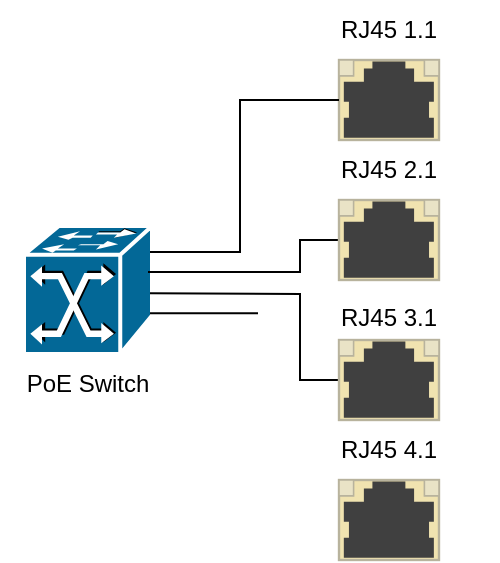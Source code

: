 <mxfile version="24.7.17">
  <diagram name="Seite-1" id="J_cecj8nlEAOPX3EQDfE">
    <mxGraphModel dx="477" dy="253" grid="1" gridSize="10" guides="1" tooltips="1" connect="1" arrows="1" fold="1" page="1" pageScale="1" pageWidth="827" pageHeight="1169" math="0" shadow="0">
      <root>
        <mxCell id="0" />
        <mxCell id="1" parent="0" />
        <mxCell id="JUdulcwFiIQr3jhsynN7-4" value="" style="group" vertex="1" connectable="0" parent="1">
          <mxGeometry x="20" y="243" width="88" height="94" as="geometry" />
        </mxCell>
        <mxCell id="JUdulcwFiIQr3jhsynN7-2" value="" style="shape=mxgraph.cisco.switches.atm_fast_gigabit_etherswitch;sketch=0;html=1;pointerEvents=1;dashed=0;fillColor=#036897;strokeColor=#ffffff;strokeWidth=2;verticalLabelPosition=bottom;verticalAlign=top;align=center;outlineConnect=0;" vertex="1" parent="JUdulcwFiIQr3jhsynN7-4">
          <mxGeometry x="12" width="64" height="64" as="geometry" />
        </mxCell>
        <mxCell id="JUdulcwFiIQr3jhsynN7-3" value="PoE Switch" style="text;html=1;align=center;verticalAlign=middle;whiteSpace=wrap;rounded=0;" vertex="1" parent="JUdulcwFiIQr3jhsynN7-4">
          <mxGeometry y="64" width="88" height="30" as="geometry" />
        </mxCell>
        <mxCell id="JUdulcwFiIQr3jhsynN7-26" value="" style="endArrow=none;html=1;rounded=0;" edge="1" parent="JUdulcwFiIQr3jhsynN7-4">
          <mxGeometry width="50" height="50" relative="1" as="geometry">
            <mxPoint x="75" y="43.57" as="sourcePoint" />
            <mxPoint x="129" y="43.57" as="targetPoint" />
          </mxGeometry>
        </mxCell>
        <mxCell id="JUdulcwFiIQr3jhsynN7-25" value="" style="endArrow=none;html=1;rounded=0;" edge="1" parent="JUdulcwFiIQr3jhsynN7-4" target="JUdulcwFiIQr3jhsynN7-8">
          <mxGeometry width="50" height="50" relative="1" as="geometry">
            <mxPoint x="75" y="33.57" as="sourcePoint" />
            <mxPoint x="129" y="33.57" as="targetPoint" />
            <Array as="points">
              <mxPoint x="150" y="34" />
              <mxPoint x="150" y="77" />
            </Array>
          </mxGeometry>
        </mxCell>
        <mxCell id="JUdulcwFiIQr3jhsynN7-24" value="" style="endArrow=none;html=1;rounded=0;" edge="1" parent="JUdulcwFiIQr3jhsynN7-4" target="JUdulcwFiIQr3jhsynN7-7">
          <mxGeometry width="50" height="50" relative="1" as="geometry">
            <mxPoint x="74" y="23" as="sourcePoint" />
            <mxPoint x="128" y="23" as="targetPoint" />
            <Array as="points">
              <mxPoint x="150" y="23" />
              <mxPoint x="150" y="7" />
            </Array>
          </mxGeometry>
        </mxCell>
        <mxCell id="JUdulcwFiIQr3jhsynN7-6" value="" style="html=1;verticalLabelPosition=bottom;verticalAlign=top;outlineConnect=0;shadow=0;dashed=0;shape=mxgraph.rack.hpe_aruba.switches.rj45_sfp;" vertex="1" parent="1">
          <mxGeometry x="189.5" y="370" width="50" height="40" as="geometry" />
        </mxCell>
        <mxCell id="JUdulcwFiIQr3jhsynN7-7" value="" style="html=1;verticalLabelPosition=bottom;verticalAlign=top;outlineConnect=0;shadow=0;dashed=0;shape=mxgraph.rack.hpe_aruba.switches.rj45_sfp;" vertex="1" parent="1">
          <mxGeometry x="189.5" y="230" width="50" height="40" as="geometry" />
        </mxCell>
        <mxCell id="JUdulcwFiIQr3jhsynN7-8" value="" style="html=1;verticalLabelPosition=bottom;verticalAlign=top;outlineConnect=0;shadow=0;dashed=0;shape=mxgraph.rack.hpe_aruba.switches.rj45_sfp;" vertex="1" parent="1">
          <mxGeometry x="189.5" y="300" width="50" height="40" as="geometry" />
        </mxCell>
        <mxCell id="JUdulcwFiIQr3jhsynN7-10" value="RJ45 2.1" style="text;html=1;align=center;verticalAlign=middle;whiteSpace=wrap;rounded=0;" vertex="1" parent="1">
          <mxGeometry x="160" y="200" width="109" height="30" as="geometry" />
        </mxCell>
        <mxCell id="JUdulcwFiIQr3jhsynN7-11" value="" style="group" vertex="1" connectable="0" parent="1">
          <mxGeometry x="160" y="130" width="109" height="70" as="geometry" />
        </mxCell>
        <mxCell id="JUdulcwFiIQr3jhsynN7-5" value="" style="html=1;verticalLabelPosition=bottom;verticalAlign=top;outlineConnect=0;shadow=0;dashed=0;shape=mxgraph.rack.hpe_aruba.switches.rj45_sfp;" vertex="1" parent="JUdulcwFiIQr3jhsynN7-11">
          <mxGeometry x="29.5" y="30" width="50" height="40" as="geometry" />
        </mxCell>
        <mxCell id="JUdulcwFiIQr3jhsynN7-9" value="RJ45 1.1" style="text;html=1;align=center;verticalAlign=middle;whiteSpace=wrap;rounded=0;" vertex="1" parent="JUdulcwFiIQr3jhsynN7-11">
          <mxGeometry width="109" height="30" as="geometry" />
        </mxCell>
        <mxCell id="JUdulcwFiIQr3jhsynN7-12" value="RJ45 3.1" style="text;html=1;align=center;verticalAlign=middle;whiteSpace=wrap;rounded=0;" vertex="1" parent="1">
          <mxGeometry x="160" y="274" width="109" height="30" as="geometry" />
        </mxCell>
        <mxCell id="JUdulcwFiIQr3jhsynN7-13" value="RJ45 4.1" style="text;html=1;align=center;verticalAlign=middle;whiteSpace=wrap;rounded=0;" vertex="1" parent="1">
          <mxGeometry x="160" y="340" width="109" height="30" as="geometry" />
        </mxCell>
        <mxCell id="JUdulcwFiIQr3jhsynN7-23" value="" style="endArrow=none;html=1;rounded=0;" edge="1" parent="1" target="JUdulcwFiIQr3jhsynN7-5">
          <mxGeometry width="50" height="50" relative="1" as="geometry">
            <mxPoint x="95" y="256" as="sourcePoint" />
            <mxPoint x="149" y="256" as="targetPoint" />
            <Array as="points">
              <mxPoint x="140" y="256" />
              <mxPoint x="140" y="180" />
            </Array>
          </mxGeometry>
        </mxCell>
      </root>
    </mxGraphModel>
  </diagram>
</mxfile>
